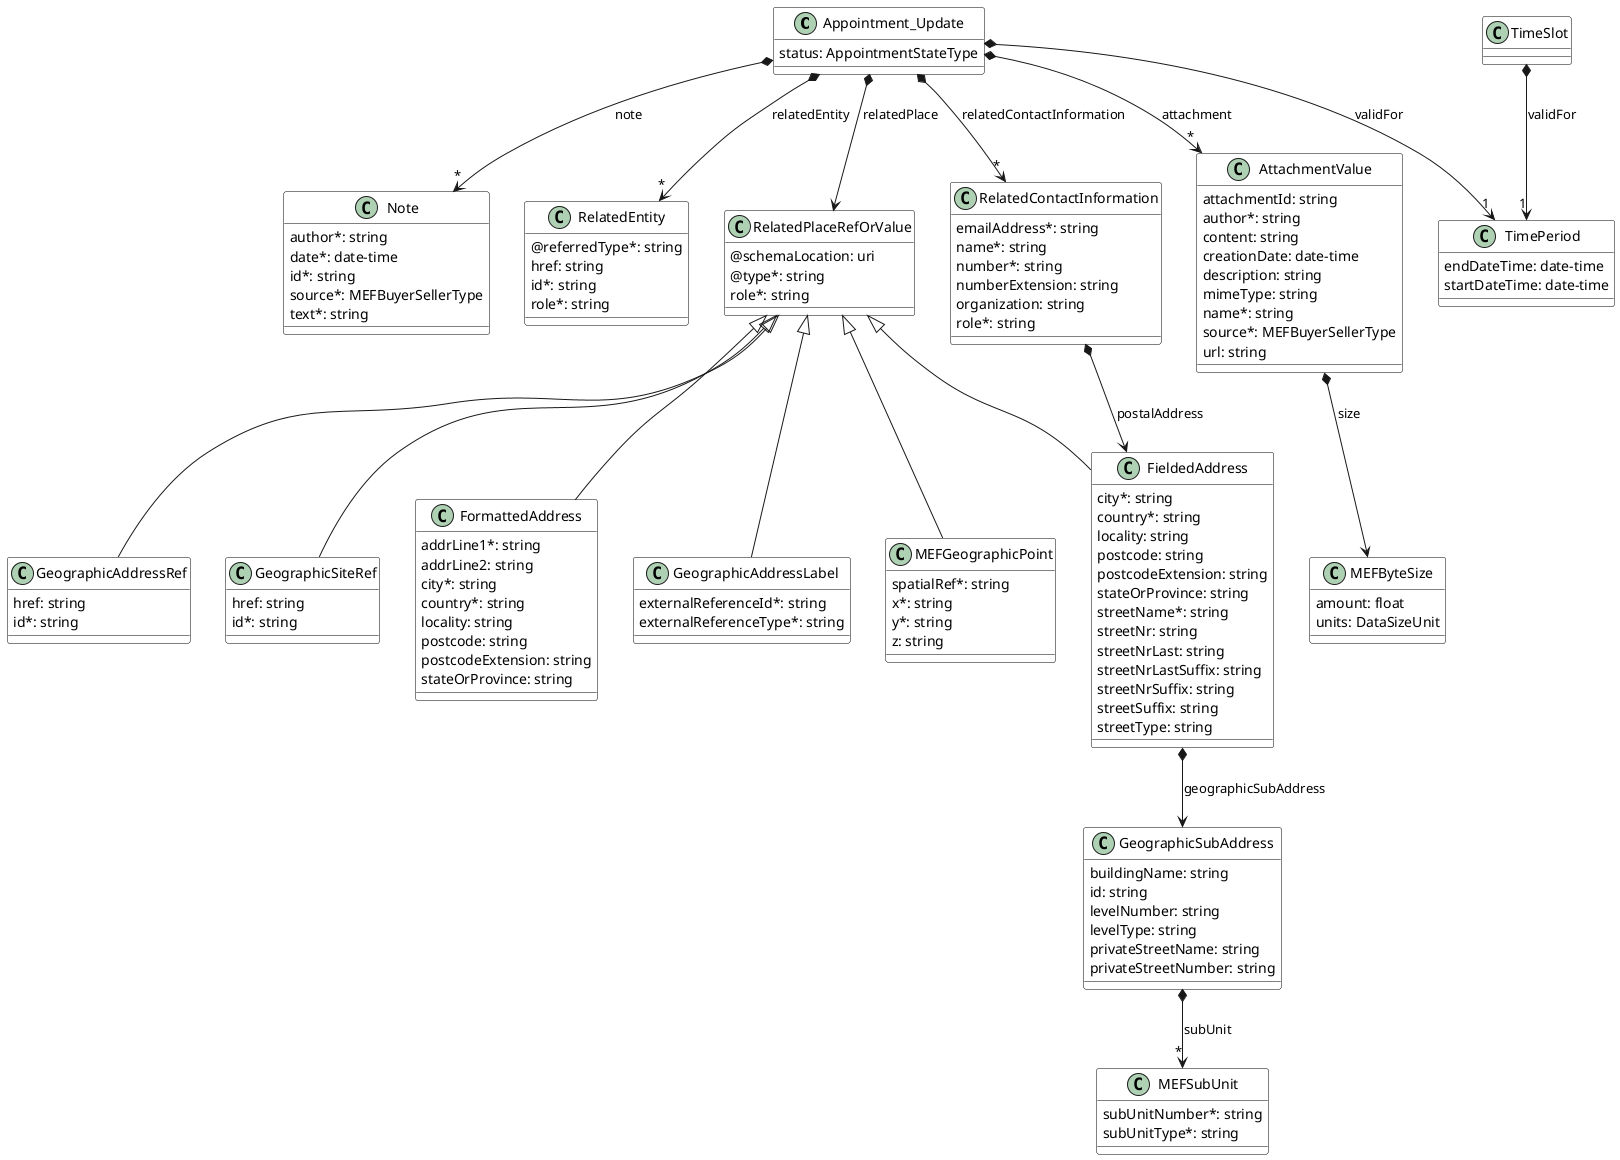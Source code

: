 @startuml
skinparam {
    ClassBackgroundColor White
    ClassBorderColor Black
}

class Appointment_Update {

    status: AppointmentStateType
}

Appointment_Update *-->"*" AttachmentValue : attachment
Appointment_Update *-->"*" Note : note
Appointment_Update *-->"*" RelatedEntity : relatedEntity
Appointment_Update *--> RelatedPlaceRefOrValue : relatedPlace
Appointment_Update *-->"1" TimePeriod : validFor
Appointment_Update *-->"*" RelatedContactInformation : relatedContactInformation


class AttachmentValue {

    attachmentId: string
    author*: string
    content: string
    creationDate: date-time
    description: string
    mimeType: string
    name*: string
    source*: MEFBuyerSellerType
    url: string
}

AttachmentValue *--> MEFByteSize : size


class FormattedAddress {

    addrLine1*: string
    addrLine2: string
    city*: string
    country*: string
    locality: string
    postcode: string
    postcodeExtension: string
    stateOrProvince: string
}
RelatedPlaceRefOrValue <|-- FormattedAddress



class GeographicAddressRef {

    href: string
    id*: string
}
RelatedPlaceRefOrValue <|-- GeographicAddressRef



class GeographicSiteRef {

    href: string
    id*: string
}
RelatedPlaceRefOrValue <|-- GeographicSiteRef



class GeographicSubAddress {

    buildingName: string
    id: string
    levelNumber: string
    levelType: string
    privateStreetName: string
    privateStreetNumber: string
}

GeographicSubAddress *-->"*" MEFSubUnit : subUnit

class MEFByteSize {

    amount: float
    units: DataSizeUnit
}



class MEFSubUnit {

    subUnitNumber*: string
    subUnitType*: string
}



class Note {

    author*: string
    date*: date-time
    id*: string
    source*: MEFBuyerSellerType
    text*: string
}



class RelatedContactInformation {

    emailAddress*: string
    name*: string
    number*: string
    numberExtension: string
    organization: string
    role*: string
}

RelatedContactInformation *--> FieldedAddress : postalAddress


class RelatedEntity {

    @referredType*: string
    href: string
    id*: string
    role*: string
}


class TimePeriod {

    endDateTime: date-time
    startDateTime: date-time
}

class FieldedAddress {

    city*: string
    country*: string
    locality: string
    postcode: string
    postcodeExtension: string
    stateOrProvince: string
    streetName*: string
    streetNr: string
    streetNrLast: string
    streetNrLastSuffix: string
    streetNrSuffix: string
    streetSuffix: string
    streetType: string
}
RelatedPlaceRefOrValue <|-- FieldedAddress

FieldedAddress *--> GeographicSubAddress : geographicSubAddress


class GeographicAddressLabel {

    externalReferenceId*: string
    externalReferenceType*: string
}
RelatedPlaceRefOrValue <|-- GeographicAddressLabel



class RelatedPlaceRefOrValue {

    @schemaLocation: uri
    @type*: string
    role*: string
}

class MEFGeographicPoint {

    spatialRef*: string
    x*: string
    y*: string
    z: string
}
RelatedPlaceRefOrValue <|-- MEFGeographicPoint



class TimeSlot {

}

TimeSlot *-->"1" TimePeriod : validFor


@enduml
